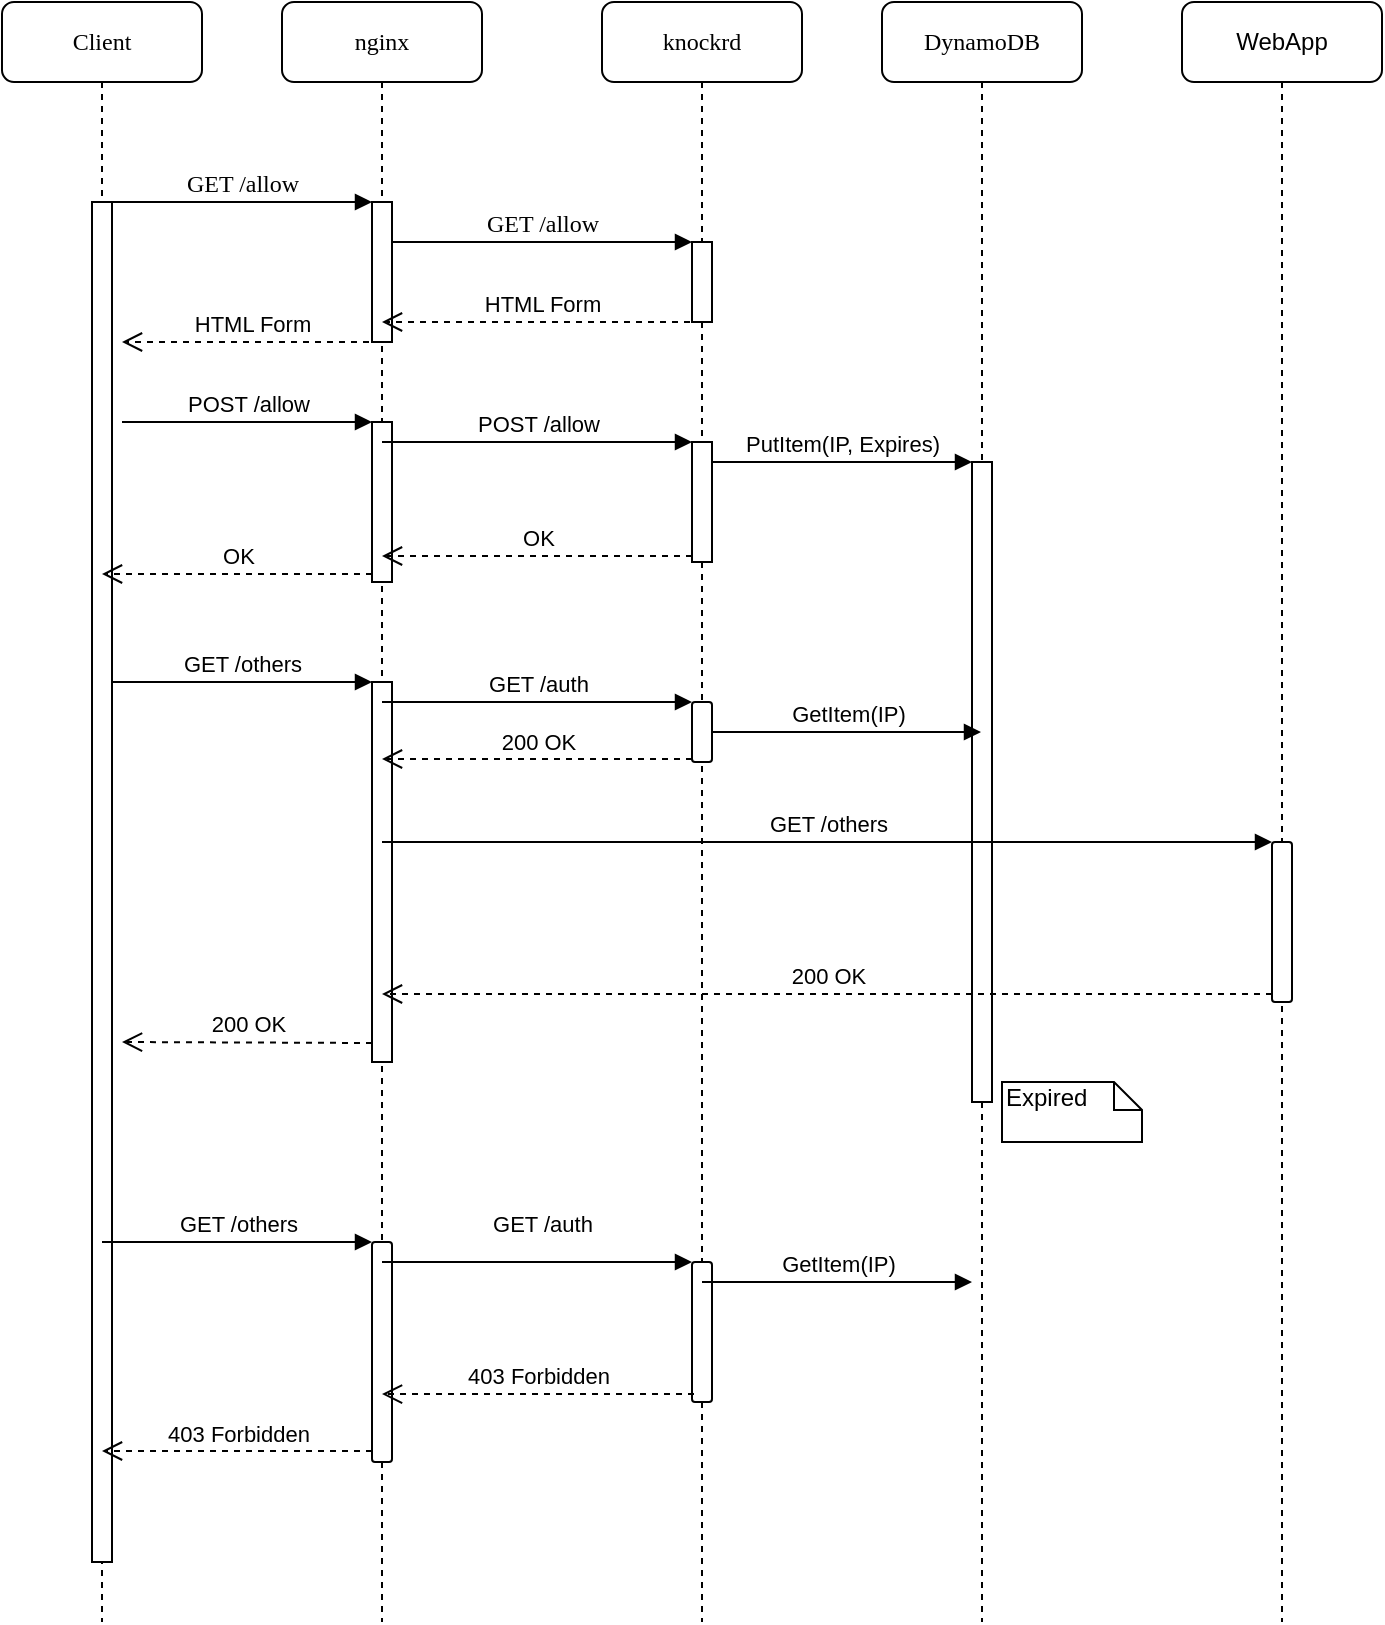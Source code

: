 <mxfile version="13.0.1" type="device"><diagram name="Page-1" id="13e1069c-82ec-6db2-03f1-153e76fe0fe0"><mxGraphModel dx="1201" dy="701" grid="1" gridSize="10" guides="1" tooltips="1" connect="1" arrows="1" fold="1" page="1" pageScale="1" pageWidth="1100" pageHeight="850" background="#ffffff" math="0" shadow="0"><root><mxCell id="0"/><mxCell id="1" parent="0"/><mxCell id="7baba1c4bc27f4b0-2" value="nginx" style="shape=umlLifeline;perimeter=lifelinePerimeter;whiteSpace=wrap;html=1;container=1;collapsible=0;recursiveResize=0;outlineConnect=0;rounded=1;shadow=0;comic=0;labelBackgroundColor=none;strokeWidth=1;fontFamily=Verdana;fontSize=12;align=center;" parent="1" vertex="1"><mxGeometry x="240" y="80" width="100" height="810" as="geometry"/></mxCell><mxCell id="7baba1c4bc27f4b0-10" value="" style="html=1;points=[];perimeter=orthogonalPerimeter;rounded=0;shadow=0;comic=0;labelBackgroundColor=none;strokeWidth=1;fontFamily=Verdana;fontSize=12;align=center;" parent="7baba1c4bc27f4b0-2" vertex="1"><mxGeometry x="45" y="100" width="10" height="70" as="geometry"/></mxCell><mxCell id="iIs8TTAiMqbLjlOrWzgn-16" value="" style="html=1;points=[];perimeter=orthogonalPerimeter;" vertex="1" parent="7baba1c4bc27f4b0-2"><mxGeometry x="45" y="210" width="10" height="80" as="geometry"/></mxCell><mxCell id="iIs8TTAiMqbLjlOrWzgn-25" value="" style="html=1;points=[];perimeter=orthogonalPerimeter;" vertex="1" parent="7baba1c4bc27f4b0-2"><mxGeometry x="45" y="340" width="10" height="190" as="geometry"/></mxCell><mxCell id="iIs8TTAiMqbLjlOrWzgn-44" value="" style="html=1;points=[];perimeter=orthogonalPerimeter;rounded=1;" vertex="1" parent="7baba1c4bc27f4b0-2"><mxGeometry x="45" y="620" width="10" height="110" as="geometry"/></mxCell><mxCell id="7baba1c4bc27f4b0-3" value="knockrd" style="shape=umlLifeline;perimeter=lifelinePerimeter;whiteSpace=wrap;html=1;container=1;collapsible=0;recursiveResize=0;outlineConnect=0;rounded=1;shadow=0;comic=0;labelBackgroundColor=none;strokeWidth=1;fontFamily=Verdana;fontSize=12;align=center;" parent="1" vertex="1"><mxGeometry x="400" y="80" width="100" height="810" as="geometry"/></mxCell><mxCell id="7baba1c4bc27f4b0-13" value="" style="html=1;points=[];perimeter=orthogonalPerimeter;rounded=0;shadow=0;comic=0;labelBackgroundColor=none;strokeWidth=1;fontFamily=Verdana;fontSize=12;align=center;" parent="7baba1c4bc27f4b0-3" vertex="1"><mxGeometry x="45" y="120" width="10" height="40" as="geometry"/></mxCell><mxCell id="iIs8TTAiMqbLjlOrWzgn-19" value="" style="html=1;points=[];perimeter=orthogonalPerimeter;" vertex="1" parent="7baba1c4bc27f4b0-3"><mxGeometry x="45" y="220" width="10" height="60" as="geometry"/></mxCell><mxCell id="iIs8TTAiMqbLjlOrWzgn-29" value="" style="html=1;points=[];perimeter=orthogonalPerimeter;rounded=1;" vertex="1" parent="7baba1c4bc27f4b0-3"><mxGeometry x="45" y="350" width="10" height="30" as="geometry"/></mxCell><mxCell id="iIs8TTAiMqbLjlOrWzgn-47" value="" style="html=1;points=[];perimeter=orthogonalPerimeter;rounded=1;" vertex="1" parent="7baba1c4bc27f4b0-3"><mxGeometry x="45" y="630" width="10" height="70" as="geometry"/></mxCell><mxCell id="7baba1c4bc27f4b0-4" value="DynamoDB" style="shape=umlLifeline;perimeter=lifelinePerimeter;whiteSpace=wrap;html=1;container=1;collapsible=0;recursiveResize=0;outlineConnect=0;rounded=1;shadow=0;comic=0;labelBackgroundColor=none;strokeWidth=1;fontFamily=Verdana;fontSize=12;align=center;" parent="1" vertex="1"><mxGeometry x="540" y="80" width="100" height="810" as="geometry"/></mxCell><mxCell id="iIs8TTAiMqbLjlOrWzgn-22" value="" style="html=1;points=[];perimeter=orthogonalPerimeter;" vertex="1" parent="7baba1c4bc27f4b0-4"><mxGeometry x="45" y="230" width="10" height="320" as="geometry"/></mxCell><mxCell id="7baba1c4bc27f4b0-8" value="Client" style="shape=umlLifeline;perimeter=lifelinePerimeter;whiteSpace=wrap;html=1;container=1;collapsible=0;recursiveResize=0;outlineConnect=0;rounded=1;shadow=0;comic=0;labelBackgroundColor=none;strokeWidth=1;fontFamily=Verdana;fontSize=12;align=center;" parent="1" vertex="1"><mxGeometry x="100" y="80" width="100" height="810" as="geometry"/></mxCell><mxCell id="7baba1c4bc27f4b0-9" value="" style="html=1;points=[];perimeter=orthogonalPerimeter;rounded=0;shadow=0;comic=0;labelBackgroundColor=none;strokeWidth=1;fontFamily=Verdana;fontSize=12;align=center;" parent="7baba1c4bc27f4b0-8" vertex="1"><mxGeometry x="45" y="100" width="10" height="680" as="geometry"/></mxCell><mxCell id="7baba1c4bc27f4b0-11" value="GET /allow" style="html=1;verticalAlign=bottom;endArrow=block;entryX=0;entryY=0;labelBackgroundColor=none;fontFamily=Verdana;fontSize=12;edgeStyle=elbowEdgeStyle;elbow=vertical;" parent="1" source="7baba1c4bc27f4b0-9" target="7baba1c4bc27f4b0-10" edge="1"><mxGeometry relative="1" as="geometry"><mxPoint x="220" y="190" as="sourcePoint"/></mxGeometry></mxCell><mxCell id="7baba1c4bc27f4b0-14" value="GET /allow" style="html=1;verticalAlign=bottom;endArrow=block;entryX=0;entryY=0;labelBackgroundColor=none;fontFamily=Verdana;fontSize=12;edgeStyle=elbowEdgeStyle;elbow=vertical;" parent="1" source="7baba1c4bc27f4b0-10" target="7baba1c4bc27f4b0-13" edge="1"><mxGeometry relative="1" as="geometry"><mxPoint x="370" y="200" as="sourcePoint"/></mxGeometry></mxCell><mxCell id="iIs8TTAiMqbLjlOrWzgn-13" value="HTML Form" style="html=1;verticalAlign=bottom;endArrow=open;dashed=1;endSize=8;exitX=0.5;exitY=1;exitDx=0;exitDy=0;exitPerimeter=0;" edge="1" parent="1" source="7baba1c4bc27f4b0-13" target="7baba1c4bc27f4b0-2"><mxGeometry relative="1" as="geometry"><mxPoint x="390" y="230" as="sourcePoint"/><mxPoint x="310" y="230" as="targetPoint"/></mxGeometry></mxCell><mxCell id="iIs8TTAiMqbLjlOrWzgn-14" value="HTML Form" style="html=1;verticalAlign=bottom;endArrow=open;dashed=1;endSize=8;" edge="1" parent="1" source="7baba1c4bc27f4b0-2"><mxGeometry relative="1" as="geometry"><mxPoint x="370" y="310" as="sourcePoint"/><mxPoint x="160" y="250" as="targetPoint"/></mxGeometry></mxCell><mxCell id="iIs8TTAiMqbLjlOrWzgn-17" value="POST /allow" style="html=1;verticalAlign=bottom;endArrow=block;entryX=0;entryY=0;" edge="1" target="iIs8TTAiMqbLjlOrWzgn-16" parent="1"><mxGeometry relative="1" as="geometry"><mxPoint x="160" y="290" as="sourcePoint"/></mxGeometry></mxCell><mxCell id="iIs8TTAiMqbLjlOrWzgn-18" value="OK" style="html=1;verticalAlign=bottom;endArrow=open;dashed=1;endSize=8;exitX=0;exitY=0.95;" edge="1" source="iIs8TTAiMqbLjlOrWzgn-16" parent="1"><mxGeometry relative="1" as="geometry"><mxPoint x="150" y="366" as="targetPoint"/></mxGeometry></mxCell><mxCell id="iIs8TTAiMqbLjlOrWzgn-20" value="POST /allow" style="html=1;verticalAlign=bottom;endArrow=block;entryX=0;entryY=0;" edge="1" target="iIs8TTAiMqbLjlOrWzgn-19" parent="1" source="7baba1c4bc27f4b0-2"><mxGeometry relative="1" as="geometry"><mxPoint x="375" y="290" as="sourcePoint"/></mxGeometry></mxCell><mxCell id="iIs8TTAiMqbLjlOrWzgn-21" value="OK" style="html=1;verticalAlign=bottom;endArrow=open;dashed=1;endSize=8;exitX=0;exitY=0.95;" edge="1" source="iIs8TTAiMqbLjlOrWzgn-19" parent="1" target="7baba1c4bc27f4b0-2"><mxGeometry relative="1" as="geometry"><mxPoint x="375" y="366" as="targetPoint"/></mxGeometry></mxCell><mxCell id="iIs8TTAiMqbLjlOrWzgn-23" value="PutItem(IP, Expires)" style="html=1;verticalAlign=bottom;endArrow=block;entryX=0;entryY=0;" edge="1" target="iIs8TTAiMqbLjlOrWzgn-22" parent="1"><mxGeometry relative="1" as="geometry"><mxPoint x="455" y="310" as="sourcePoint"/></mxGeometry></mxCell><mxCell id="iIs8TTAiMqbLjlOrWzgn-26" value="GET /others" style="html=1;verticalAlign=bottom;endArrow=block;entryX=0;entryY=0;" edge="1" target="iIs8TTAiMqbLjlOrWzgn-25" parent="1" source="7baba1c4bc27f4b0-9"><mxGeometry relative="1" as="geometry"><mxPoint x="215" y="420" as="sourcePoint"/></mxGeometry></mxCell><mxCell id="iIs8TTAiMqbLjlOrWzgn-27" value="200 OK" style="html=1;verticalAlign=bottom;endArrow=open;dashed=1;endSize=8;exitX=0;exitY=0.95;" edge="1" source="iIs8TTAiMqbLjlOrWzgn-25" parent="1"><mxGeometry relative="1" as="geometry"><mxPoint x="160" y="600" as="targetPoint"/></mxGeometry></mxCell><mxCell id="iIs8TTAiMqbLjlOrWzgn-28" value="WebApp" style="shape=umlLifeline;perimeter=lifelinePerimeter;whiteSpace=wrap;html=1;container=1;collapsible=0;recursiveResize=0;outlineConnect=0;rounded=1;" vertex="1" parent="1"><mxGeometry x="690" y="80" width="100" height="810" as="geometry"/></mxCell><mxCell id="iIs8TTAiMqbLjlOrWzgn-40" value="" style="html=1;points=[];perimeter=orthogonalPerimeter;rounded=1;" vertex="1" parent="iIs8TTAiMqbLjlOrWzgn-28"><mxGeometry x="45" y="420" width="10" height="80" as="geometry"/></mxCell><mxCell id="iIs8TTAiMqbLjlOrWzgn-30" value="GET /auth" style="html=1;verticalAlign=bottom;endArrow=block;entryX=0;entryY=0;" edge="1" target="iIs8TTAiMqbLjlOrWzgn-29" parent="1" source="7baba1c4bc27f4b0-2"><mxGeometry relative="1" as="geometry"><mxPoint x="375" y="430" as="sourcePoint"/></mxGeometry></mxCell><mxCell id="iIs8TTAiMqbLjlOrWzgn-31" value="200 OK" style="html=1;verticalAlign=bottom;endArrow=open;dashed=1;endSize=8;exitX=0;exitY=0.95;" edge="1" source="iIs8TTAiMqbLjlOrWzgn-29" parent="1" target="7baba1c4bc27f4b0-2"><mxGeometry relative="1" as="geometry"><mxPoint x="375" y="506" as="targetPoint"/></mxGeometry></mxCell><mxCell id="iIs8TTAiMqbLjlOrWzgn-35" value="GetItem(IP)" style="html=1;verticalAlign=bottom;endArrow=block;" edge="1" parent="1" source="iIs8TTAiMqbLjlOrWzgn-29" target="7baba1c4bc27f4b0-4"><mxGeometry width="80" relative="1" as="geometry"><mxPoint x="550" y="360" as="sourcePoint"/><mxPoint x="630" y="360" as="targetPoint"/></mxGeometry></mxCell><mxCell id="iIs8TTAiMqbLjlOrWzgn-41" value="GET /others" style="html=1;verticalAlign=bottom;endArrow=block;entryX=0;entryY=0;" edge="1" target="iIs8TTAiMqbLjlOrWzgn-40" parent="1" source="7baba1c4bc27f4b0-2"><mxGeometry relative="1" as="geometry"><mxPoint x="665" y="500" as="sourcePoint"/></mxGeometry></mxCell><mxCell id="iIs8TTAiMqbLjlOrWzgn-42" value="200 OK" style="html=1;verticalAlign=bottom;endArrow=open;dashed=1;endSize=8;exitX=0;exitY=0.95;" edge="1" source="iIs8TTAiMqbLjlOrWzgn-40" parent="1" target="7baba1c4bc27f4b0-2"><mxGeometry relative="1" as="geometry"><mxPoint x="665" y="576" as="targetPoint"/></mxGeometry></mxCell><mxCell id="iIs8TTAiMqbLjlOrWzgn-43" value="Expired" style="shape=note;whiteSpace=wrap;html=1;size=14;verticalAlign=top;align=left;spacingTop=-6;rounded=1;" vertex="1" parent="1"><mxGeometry x="600" y="620" width="70" height="30" as="geometry"/></mxCell><mxCell id="iIs8TTAiMqbLjlOrWzgn-45" value="GET /others" style="html=1;verticalAlign=bottom;endArrow=block;entryX=0;entryY=0;" edge="1" target="iIs8TTAiMqbLjlOrWzgn-44" parent="1" source="7baba1c4bc27f4b0-8"><mxGeometry relative="1" as="geometry"><mxPoint x="215" y="700" as="sourcePoint"/></mxGeometry></mxCell><mxCell id="iIs8TTAiMqbLjlOrWzgn-46" value="403 Forbidden" style="html=1;verticalAlign=bottom;endArrow=open;dashed=1;endSize=8;exitX=0;exitY=0.95;" edge="1" source="iIs8TTAiMqbLjlOrWzgn-44" parent="1" target="7baba1c4bc27f4b0-8"><mxGeometry relative="1" as="geometry"><mxPoint x="215" y="776" as="targetPoint"/></mxGeometry></mxCell><mxCell id="iIs8TTAiMqbLjlOrWzgn-48" value="GET /auth" style="html=1;verticalAlign=bottom;endArrow=block;entryX=0;entryY=0;" edge="1" target="iIs8TTAiMqbLjlOrWzgn-47" parent="1" source="7baba1c4bc27f4b0-2"><mxGeometry x="0.035" y="10" relative="1" as="geometry"><mxPoint x="375" y="710" as="sourcePoint"/><mxPoint as="offset"/></mxGeometry></mxCell><mxCell id="iIs8TTAiMqbLjlOrWzgn-51" value="GetItem(IP)" style="html=1;verticalAlign=bottom;endArrow=block;entryX=0;entryY=0;" edge="1" parent="1" source="7baba1c4bc27f4b0-3"><mxGeometry relative="1" as="geometry"><mxPoint x="515" y="720" as="sourcePoint"/><mxPoint x="585" y="720" as="targetPoint"/></mxGeometry></mxCell><mxCell id="iIs8TTAiMqbLjlOrWzgn-54" value="403 Forbidden" style="html=1;verticalAlign=bottom;endArrow=open;dashed=1;endSize=8;exitX=0.1;exitY=0.943;exitDx=0;exitDy=0;exitPerimeter=0;" edge="1" parent="1" source="iIs8TTAiMqbLjlOrWzgn-47" target="7baba1c4bc27f4b0-2"><mxGeometry relative="1" as="geometry"><mxPoint x="630" y="610" as="sourcePoint"/><mxPoint x="550" y="610" as="targetPoint"/></mxGeometry></mxCell></root></mxGraphModel></diagram></mxfile>